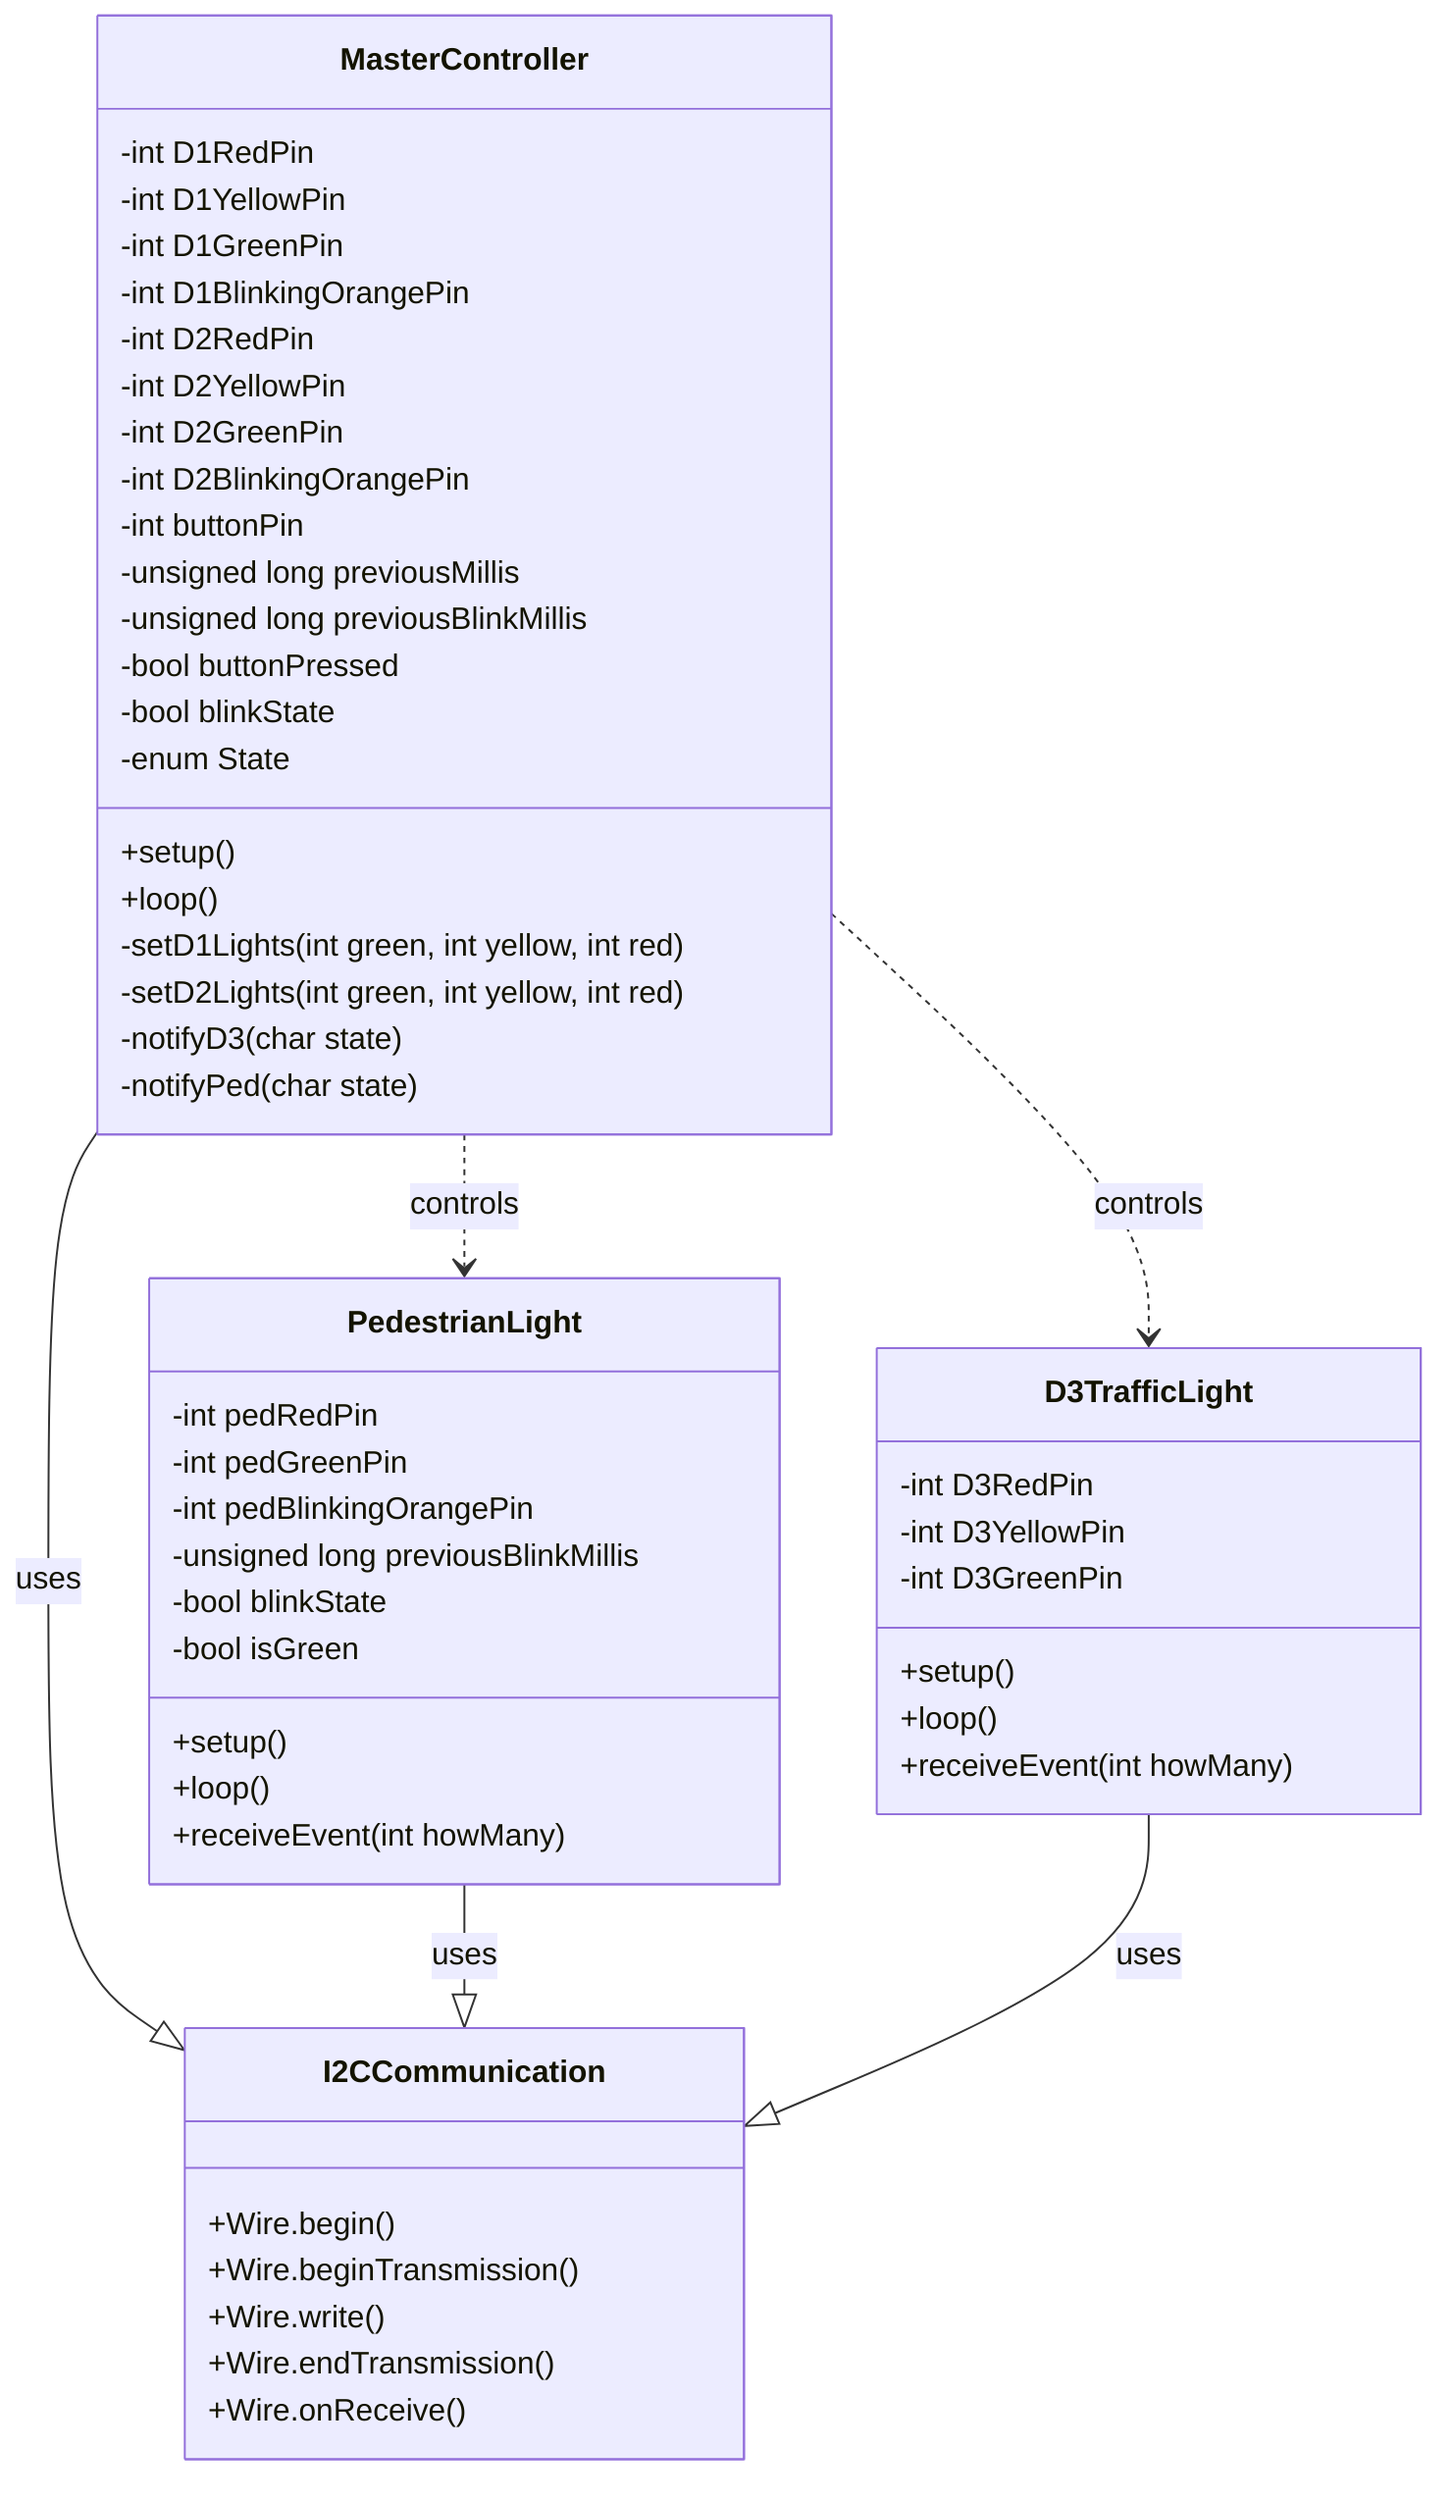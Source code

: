 classDiagram
    class MasterController {
        -int D1RedPin
        -int D1YellowPin
        -int D1GreenPin
        -int D1BlinkingOrangePin
        -int D2RedPin
        -int D2YellowPin
        -int D2GreenPin
        -int D2BlinkingOrangePin
        -int buttonPin
        -unsigned long previousMillis
        -unsigned long previousBlinkMillis
        -bool buttonPressed
        -bool blinkState
        -enum State
        +setup()
        +loop()
        -setD1Lights(int green, int yellow, int red)
        -setD2Lights(int green, int yellow, int red)
        -notifyD3(char state)
        -notifyPed(char state)
    }

    class PedestrianLight {
        -int pedRedPin
        -int pedGreenPin
        -int pedBlinkingOrangePin
        -unsigned long previousBlinkMillis
        -bool blinkState
        -bool isGreen
        +setup()
        +loop()
        +receiveEvent(int howMany)
    }

    class D3TrafficLight {
        -int D3RedPin
        -int D3YellowPin
        -int D3GreenPin
        +setup()
        +loop()
        +receiveEvent(int howMany)
    }

    class I2CCommunication {
        +Wire.begin()
        +Wire.beginTransmission()
        +Wire.write()
        +Wire.endTransmission()
        +Wire.onReceive()
    }

    MasterController --|> I2CCommunication : uses
    PedestrianLight --|> I2CCommunication : uses
    D3TrafficLight --|> I2CCommunication : uses
    MasterController ..> PedestrianLight : controls
    MasterController ..> D3TrafficLight : controls